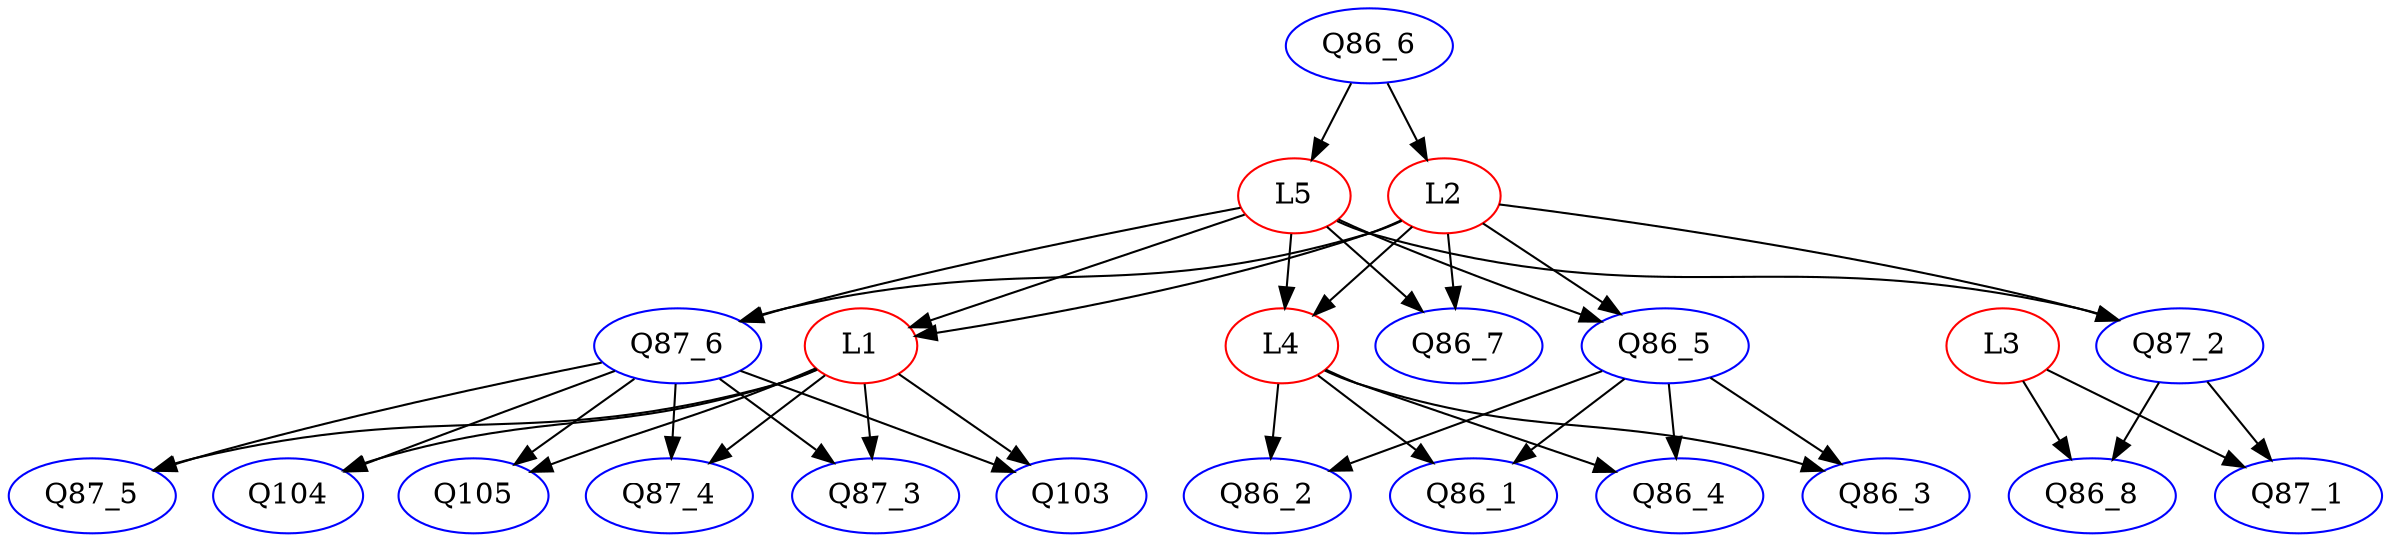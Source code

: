 digraph {
Q86_7 [color = blue]; Q87_3 [color = blue]; Q86_8 [color = blue]; L3 [color = red]; Q86_6 [color = blue]; Q87_1 [color = blue]; L1 [color = red]; Q103 [color = blue]; Q86_2 [color = blue]; Q87_5 [color = blue]; Q86_1 [color = blue]; Q87_6 [color = blue]; Q86_5 [color = blue]; Q87_2 [color = blue]; Q104 [color = blue]; Q86_4 [color = blue]; Q86_3 [color = blue]; L5 [color = red]; L2 [color = red]; Q105 [color = blue]; Q87_4 [color = blue]; L4 [color = red]; 
subgraph Undirected {
edge [dir=none, color=black]
}

subgraph Directed {
edge [color=black]
L4 -> Q86_4
L1 -> Q104
L5 -> Q86_5
L1 -> Q87_4
Q87_2 -> Q87_1
Q87_6 -> Q103
L2 -> Q87_2
L4 -> Q86_3
L2 -> Q87_6
L2 -> L4
L5 -> L1
L5 -> Q86_7
Q86_5 -> Q86_1
Q87_6 -> Q87_3
L3 -> Q86_8
Q86_6 -> L5
Q86_5 -> Q86_2
L1 -> Q87_3
Q87_6 -> Q105
Q87_6 -> Q87_5
L5 -> Q87_2
L5 -> Q87_6
L5 -> L4
L1 -> Q103
Q86_6 -> L2
L3 -> Q87_1
Q86_5 -> Q86_4
Q87_6 -> Q87_4
Q87_6 -> Q104
L4 -> Q86_1
L2 -> Q86_5
L4 -> Q86_2
L1 -> Q105
Q86_5 -> Q86_3
Q87_2 -> Q86_8
L2 -> L1
L2 -> Q86_7
L1 -> Q87_5
}

}

